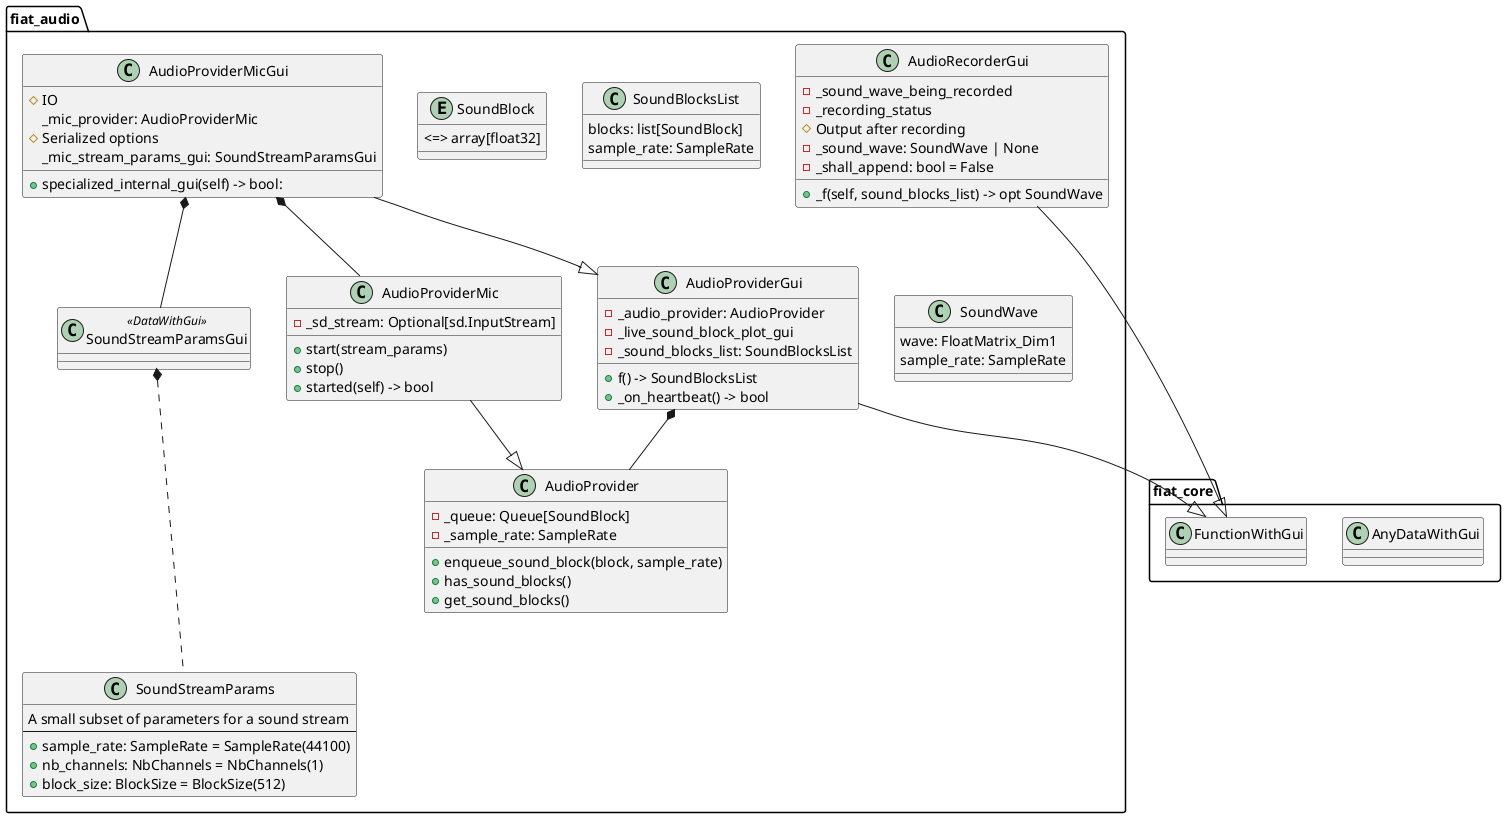 @startuml
package fiat_core {
    class AnyDataWithGui {
    }
    class FunctionWithGui {
    }
}


package fiat_audio {
    entity SoundBlock {
        <=> array[float32]
    }

    class SoundBlocksList {
        blocks: list[SoundBlock]
        sample_rate: SampleRate
    }

    class SoundWave {
        wave: FloatMatrix_Dim1
        sample_rate: SampleRate
    }

    class SoundStreamParams {
        A small subset of parameters for a sound stream
        ---
        + sample_rate: SampleRate = SampleRate(44100)
        + nb_channels: NbChannels = NbChannels(1)
        + block_size: BlockSize = BlockSize(512)
    }

    class SoundStreamParamsGui<<DataWithGui>> {}
    SoundStreamParamsGui *... SoundStreamParams


    class AudioProvider {
        - _queue: Queue[SoundBlock]
        - _sample_rate: SampleRate
        + enqueue_sound_block(block, sample_rate)
        + has_sound_blocks()
        + get_sound_blocks()
    }

    class AudioProviderGui {
        - _audio_provider: AudioProvider
        - _live_sound_block_plot_gui
        - _sound_blocks_list: SoundBlocksList
        + f() -> SoundBlocksList
        + _on_heartbeat() -> bool
    }

    AudioProviderGui --|> fiat_core.FunctionWithGui
    AudioProviderGui *-- AudioProvider

    class AudioProviderMic {
        - _sd_stream: Optional[sd.InputStream]
        + start(stream_params)
        + stop()
        + started(self) -> bool
    }

    AudioProviderMic --|> AudioProvider

    class AudioProviderMicGui {
        # IO
        _mic_provider: AudioProviderMic
        # Serialized options
        _mic_stream_params_gui: SoundStreamParamsGui

        + specialized_internal_gui(self) -> bool:
    }

    AudioProviderMicGui *-- AudioProviderMic
    AudioProviderMicGui *-- SoundStreamParamsGui
    AudioProviderMicGui --|> AudioProviderGui

    class AudioRecorderGui {
        - _sound_wave_being_recorded
        - _recording_status
        # Output after recording
        - _sound_wave: SoundWave | None
        - _shall_append: bool = False

        + _f(self, sound_blocks_list) -> opt SoundWave
    }

    AudioRecorderGui --|> fiat_core.FunctionWithGui
}


@enduml
